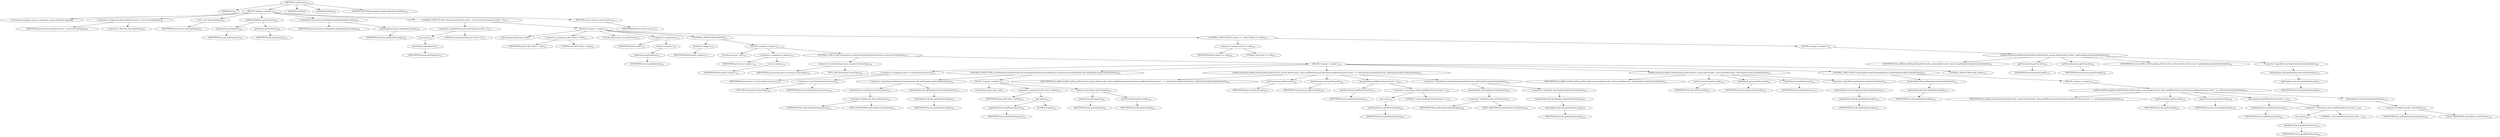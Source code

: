 digraph "createProxy" {  
"176" [label = <(METHOD,createProxy)<SUB>102</SUB>> ]
"18" [label = <(PARAM,this)<SUB>102</SUB>> ]
"177" [label = <(BLOCK,&lt;empty&gt;,&lt;empty&gt;)<SUB>102</SUB>> ]
"16" [label = <(LOCAL,InterceptType answer: org.apache.camel.model.InterceptType)> ]
"178" [label = <(&lt;operator&gt;.assignment,InterceptType answer = new InterceptType())<SUB>103</SUB>> ]
"179" [label = <(IDENTIFIER,answer,InterceptType answer = new InterceptType())<SUB>103</SUB>> ]
"180" [label = <(&lt;operator&gt;.alloc,new InterceptType())<SUB>103</SUB>> ]
"181" [label = <(&lt;init&gt;,new InterceptType())<SUB>103</SUB>> ]
"15" [label = <(IDENTIFIER,answer,new InterceptType())<SUB>103</SUB>> ]
"182" [label = <(addAll,addAll(this.getOutputs()))<SUB>104</SUB>> ]
"183" [label = <(getOutputs,getOutputs())<SUB>104</SUB>> ]
"184" [label = <(IDENTIFIER,answer,getOutputs())<SUB>104</SUB>> ]
"185" [label = <(getOutputs,getOutputs())<SUB>104</SUB>> ]
"17" [label = <(IDENTIFIER,this,getOutputs())<SUB>104</SUB>> ]
"186" [label = <(setStopIntercept,answer.setStopIntercept(getStopIntercept()))<SUB>106</SUB>> ]
"187" [label = <(IDENTIFIER,answer,answer.setStopIntercept(getStopIntercept()))<SUB>106</SUB>> ]
"188" [label = <(getStopIntercept,this.getStopIntercept())<SUB>106</SUB>> ]
"19" [label = <(IDENTIFIER,this,this.getStopIntercept())<SUB>106</SUB>> ]
"189" [label = <(CONTROL_STRUCTURE,if (answer.getOutputs().size() &gt; 0),if (answer.getOutputs().size() &gt; 0))<SUB>112</SUB>> ]
"190" [label = <(&lt;operator&gt;.greaterThan,answer.getOutputs().size() &gt; 0)<SUB>112</SUB>> ]
"191" [label = <(size,size())<SUB>112</SUB>> ]
"192" [label = <(getOutputs,getOutputs())<SUB>112</SUB>> ]
"193" [label = <(IDENTIFIER,answer,getOutputs())<SUB>112</SUB>> ]
"194" [label = <(LITERAL,0,answer.getOutputs().size() &gt; 0)<SUB>112</SUB>> ]
"195" [label = <(BLOCK,&lt;empty&gt;,&lt;empty&gt;)<SUB>112</SUB>> ]
"196" [label = <(LOCAL,ChoiceType choice: ANY)> ]
"197" [label = <(&lt;operator&gt;.assignment,ANY choice = null)<SUB>114</SUB>> ]
"198" [label = <(IDENTIFIER,choice,ANY choice = null)<SUB>114</SUB>> ]
"199" [label = <(LITERAL,null,ANY choice = null)<SUB>114</SUB>> ]
"200" [label = <(LOCAL,$iterLocal0: java.util.Iterator)<SUB>115</SUB>> ]
"201" [label = <(&lt;operator&gt;.assignment,)<SUB>115</SUB>> ]
"202" [label = <(IDENTIFIER,$iterLocal0,)<SUB>115</SUB>> ]
"203" [label = <(iterator,&lt;empty&gt;)<SUB>115</SUB>> ]
"204" [label = <(getOutputs,getOutputs())<SUB>115</SUB>> ]
"205" [label = <(IDENTIFIER,answer,getOutputs())<SUB>115</SUB>> ]
"206" [label = <(CONTROL_STRUCTURE,FOR,FOR)<SUB>115</SUB>> ]
"207" [label = <(hasNext,&lt;empty&gt;)<SUB>115</SUB>> ]
"208" [label = <(IDENTIFIER,$iterLocal0,&lt;empty&gt;)<SUB>115</SUB>> ]
"209" [label = <(BLOCK,&lt;empty&gt;,&lt;empty&gt;)<SUB>115</SUB>> ]
"210" [label = <(LOCAL,processor: ANY)<SUB>115</SUB>> ]
"211" [label = <(&lt;operator&gt;.assignment,&lt;empty&gt;)<SUB>115</SUB>> ]
"212" [label = <(IDENTIFIER,processor,&lt;empty&gt;)<SUB>115</SUB>> ]
"213" [label = <(next,&lt;empty&gt;)<SUB>115</SUB>> ]
"214" [label = <(IDENTIFIER,$iterLocal0,&lt;empty&gt;)<SUB>115</SUB>> ]
"215" [label = <(CONTROL_STRUCTURE,if (processor instanceof ChoiceType),if (processor instanceof ChoiceType))<SUB>116</SUB>> ]
"216" [label = <(&lt;operator&gt;.instanceOf,processor instanceof ChoiceType)<SUB>116</SUB>> ]
"217" [label = <(IDENTIFIER,processor,processor instanceof ChoiceType)<SUB>116</SUB>> ]
"218" [label = <(TYPE_REF,ChoiceType,ChoiceType)<SUB>116</SUB>> ]
"219" [label = <(BLOCK,&lt;empty&gt;,&lt;empty&gt;)<SUB>116</SUB>> ]
"220" [label = <(&lt;operator&gt;.assignment,choice = (ChoiceType) processor)<SUB>118</SUB>> ]
"221" [label = <(IDENTIFIER,choice,choice = (ChoiceType) processor)<SUB>118</SUB>> ]
"222" [label = <(&lt;operator&gt;.cast,(ChoiceType) processor)<SUB>118</SUB>> ]
"223" [label = <(TYPE_REF,ChoiceType,ChoiceType)<SUB>118</SUB>> ]
"224" [label = <(IDENTIFIER,processor,(ChoiceType) processor)<SUB>118</SUB>> ]
"225" [label = <(CONTROL_STRUCTURE,if (usePredicate.booleanValue() &amp;&amp; getStopIntercept().booleanValue()),if (usePredicate.booleanValue() &amp;&amp; getStopIntercept().booleanValue()))<SUB>122</SUB>> ]
"226" [label = <(&lt;operator&gt;.logicalAnd,usePredicate.booleanValue() &amp;&amp; getStopIntercept().booleanValue())<SUB>122</SUB>> ]
"227" [label = <(booleanValue,usePredicate.booleanValue())<SUB>122</SUB>> ]
"228" [label = <(&lt;operator&gt;.fieldAccess,this.usePredicate)<SUB>122</SUB>> ]
"229" [label = <(IDENTIFIER,this,usePredicate.booleanValue())<SUB>122</SUB>> ]
"230" [label = <(FIELD_IDENTIFIER,usePredicate,usePredicate)<SUB>122</SUB>> ]
"231" [label = <(booleanValue,this.getStopIntercept().booleanValue())<SUB>122</SUB>> ]
"232" [label = <(getStopIntercept,this.getStopIntercept())<SUB>122</SUB>> ]
"20" [label = <(IDENTIFIER,this,this.getStopIntercept())<SUB>122</SUB>> ]
"233" [label = <(BLOCK,&lt;empty&gt;,&lt;empty&gt;)<SUB>122</SUB>> ]
"234" [label = <(LOCAL,WhenType when: ANY)> ]
"235" [label = <(&lt;operator&gt;.assignment,ANY when = get(0))<SUB>123</SUB>> ]
"236" [label = <(IDENTIFIER,when,ANY when = get(0))<SUB>123</SUB>> ]
"237" [label = <(get,get(0))<SUB>123</SUB>> ]
"238" [label = <(getWhenClauses,getWhenClauses())<SUB>123</SUB>> ]
"239" [label = <(IDENTIFIER,choice,getWhenClauses())<SUB>123</SUB>> ]
"240" [label = <(LITERAL,0,get(0))<SUB>123</SUB>> ]
"241" [label = <(remove,remove(this.getProceed()))<SUB>124</SUB>> ]
"242" [label = <(getOutputs,getOutputs())<SUB>124</SUB>> ]
"243" [label = <(IDENTIFIER,when,getOutputs())<SUB>124</SUB>> ]
"244" [label = <(getProceed,this.getProceed())<SUB>124</SUB>> ]
"21" [label = <(IDENTIFIER,this,this.getProceed())<SUB>124</SUB>> ]
"245" [label = <(addProceedProxy,addProceedProxy(this.getProceed(), answer.getProceed(), choice.getWhenClauses().get(choice.getWhenClauses().size() - 1), usePredicate.booleanValue() &amp;&amp; !getStopIntercept().booleanValue()))<SUB>128</SUB>> ]
"24" [label = <(IDENTIFIER,this,addProceedProxy(this.getProceed(), answer.getProceed(), choice.getWhenClauses().get(choice.getWhenClauses().size() - 1), usePredicate.booleanValue() &amp;&amp; !getStopIntercept().booleanValue()))<SUB>128</SUB>> ]
"246" [label = <(getProceed,this.getProceed())<SUB>128</SUB>> ]
"22" [label = <(IDENTIFIER,this,this.getProceed())<SUB>128</SUB>> ]
"247" [label = <(getProceed,answer.getProceed())<SUB>128</SUB>> ]
"248" [label = <(IDENTIFIER,answer,answer.getProceed())<SUB>128</SUB>> ]
"249" [label = <(get,get(choice.getWhenClauses().size() - 1))<SUB>129</SUB>> ]
"250" [label = <(getWhenClauses,getWhenClauses())<SUB>129</SUB>> ]
"251" [label = <(IDENTIFIER,choice,getWhenClauses())<SUB>129</SUB>> ]
"252" [label = <(&lt;operator&gt;.subtraction,choice.getWhenClauses().size() - 1)<SUB>129</SUB>> ]
"253" [label = <(size,size())<SUB>129</SUB>> ]
"254" [label = <(getWhenClauses,getWhenClauses())<SUB>129</SUB>> ]
"255" [label = <(IDENTIFIER,choice,getWhenClauses())<SUB>129</SUB>> ]
"256" [label = <(LITERAL,1,choice.getWhenClauses().size() - 1)<SUB>129</SUB>> ]
"257" [label = <(&lt;operator&gt;.logicalAnd,usePredicate.booleanValue() &amp;&amp; !getStopIntercept().booleanValue())<SUB>129</SUB>> ]
"258" [label = <(booleanValue,usePredicate.booleanValue())<SUB>129</SUB>> ]
"259" [label = <(&lt;operator&gt;.fieldAccess,this.usePredicate)<SUB>129</SUB>> ]
"260" [label = <(IDENTIFIER,this,usePredicate.booleanValue())<SUB>129</SUB>> ]
"261" [label = <(FIELD_IDENTIFIER,usePredicate,usePredicate)<SUB>129</SUB>> ]
"262" [label = <(&lt;operator&gt;.logicalNot,!getStopIntercept().booleanValue())<SUB>129</SUB>> ]
"263" [label = <(booleanValue,this.getStopIntercept().booleanValue())<SUB>129</SUB>> ]
"264" [label = <(getStopIntercept,this.getStopIntercept())<SUB>129</SUB>> ]
"23" [label = <(IDENTIFIER,this,this.getStopIntercept())<SUB>129</SUB>> ]
"265" [label = <(addProceedProxy,addProceedProxy(this.getProceed(), answer.getProceed(), choice.getOtherwise(), !getStopIntercept().booleanValue()))<SUB>132</SUB>> ]
"27" [label = <(IDENTIFIER,this,addProceedProxy(this.getProceed(), answer.getProceed(), choice.getOtherwise(), !getStopIntercept().booleanValue()))<SUB>132</SUB>> ]
"266" [label = <(getProceed,this.getProceed())<SUB>132</SUB>> ]
"25" [label = <(IDENTIFIER,this,this.getProceed())<SUB>132</SUB>> ]
"267" [label = <(getProceed,answer.getProceed())<SUB>132</SUB>> ]
"268" [label = <(IDENTIFIER,answer,answer.getProceed())<SUB>132</SUB>> ]
"269" [label = <(getOtherwise,getOtherwise())<SUB>132</SUB>> ]
"270" [label = <(IDENTIFIER,choice,getOtherwise())<SUB>132</SUB>> ]
"271" [label = <(&lt;operator&gt;.logicalNot,!getStopIntercept().booleanValue())<SUB>132</SUB>> ]
"272" [label = <(booleanValue,this.getStopIntercept().booleanValue())<SUB>132</SUB>> ]
"273" [label = <(getStopIntercept,this.getStopIntercept())<SUB>132</SUB>> ]
"26" [label = <(IDENTIFIER,this,this.getStopIntercept())<SUB>132</SUB>> ]
"274" [label = <(CONTROL_STRUCTURE,if (getStopIntercept().booleanValue()),if (getStopIntercept().booleanValue()))<SUB>134</SUB>> ]
"275" [label = <(booleanValue,this.getStopIntercept().booleanValue())<SUB>134</SUB>> ]
"276" [label = <(getStopIntercept,this.getStopIntercept())<SUB>134</SUB>> ]
"28" [label = <(IDENTIFIER,this,this.getStopIntercept())<SUB>134</SUB>> ]
"277" [label = <(BLOCK,&lt;empty&gt;,&lt;empty&gt;)<SUB>134</SUB>> ]
"278" [label = <(addProceedProxy,addProceedProxy(this.getProceed(), answer.getProceed(), choice.getWhenClauses().get(choice.getWhenClauses().size() - 1), usePredicate.booleanValue()))<SUB>138</SUB>> ]
"30" [label = <(IDENTIFIER,this,addProceedProxy(this.getProceed(), answer.getProceed(), choice.getWhenClauses().get(choice.getWhenClauses().size() - 1), usePredicate.booleanValue()))<SUB>138</SUB>> ]
"279" [label = <(getProceed,this.getProceed())<SUB>138</SUB>> ]
"29" [label = <(IDENTIFIER,this,this.getProceed())<SUB>138</SUB>> ]
"280" [label = <(getProceed,answer.getProceed())<SUB>138</SUB>> ]
"281" [label = <(IDENTIFIER,answer,answer.getProceed())<SUB>138</SUB>> ]
"282" [label = <(get,get(choice.getWhenClauses().size() - 1))<SUB>139</SUB>> ]
"283" [label = <(getWhenClauses,getWhenClauses())<SUB>139</SUB>> ]
"284" [label = <(IDENTIFIER,choice,getWhenClauses())<SUB>139</SUB>> ]
"285" [label = <(&lt;operator&gt;.subtraction,choice.getWhenClauses().size() - 1)<SUB>139</SUB>> ]
"286" [label = <(size,size())<SUB>139</SUB>> ]
"287" [label = <(getWhenClauses,getWhenClauses())<SUB>139</SUB>> ]
"288" [label = <(IDENTIFIER,choice,getWhenClauses())<SUB>139</SUB>> ]
"289" [label = <(LITERAL,1,choice.getWhenClauses().size() - 1)<SUB>139</SUB>> ]
"290" [label = <(booleanValue,usePredicate.booleanValue())<SUB>139</SUB>> ]
"291" [label = <(&lt;operator&gt;.fieldAccess,this.usePredicate)<SUB>139</SUB>> ]
"292" [label = <(IDENTIFIER,this,usePredicate.booleanValue())<SUB>139</SUB>> ]
"293" [label = <(FIELD_IDENTIFIER,usePredicate,usePredicate)<SUB>139</SUB>> ]
"294" [label = <(CONTROL_STRUCTURE,break;,break;)<SUB>142</SUB>> ]
"295" [label = <(CONTROL_STRUCTURE,if (choice == null),if (choice == null))<SUB>145</SUB>> ]
"296" [label = <(&lt;operator&gt;.equals,choice == null)<SUB>145</SUB>> ]
"297" [label = <(IDENTIFIER,choice,choice == null)<SUB>145</SUB>> ]
"298" [label = <(LITERAL,null,choice == null)<SUB>145</SUB>> ]
"299" [label = <(BLOCK,&lt;empty&gt;,&lt;empty&gt;)<SUB>145</SUB>> ]
"300" [label = <(addProceedProxy,addProceedProxy(this.getProceed(), answer.getProceed(), answer, !getStopIntercept().booleanValue()))<SUB>147</SUB>> ]
"33" [label = <(IDENTIFIER,this,addProceedProxy(this.getProceed(), answer.getProceed(), answer, !getStopIntercept().booleanValue()))<SUB>147</SUB>> ]
"301" [label = <(getProceed,this.getProceed())<SUB>147</SUB>> ]
"31" [label = <(IDENTIFIER,this,this.getProceed())<SUB>147</SUB>> ]
"302" [label = <(getProceed,answer.getProceed())<SUB>147</SUB>> ]
"303" [label = <(IDENTIFIER,answer,answer.getProceed())<SUB>147</SUB>> ]
"304" [label = <(IDENTIFIER,answer,addProceedProxy(this.getProceed(), answer.getProceed(), answer, !getStopIntercept().booleanValue()))<SUB>147</SUB>> ]
"305" [label = <(&lt;operator&gt;.logicalNot,!getStopIntercept().booleanValue())<SUB>147</SUB>> ]
"306" [label = <(booleanValue,this.getStopIntercept().booleanValue())<SUB>147</SUB>> ]
"307" [label = <(getStopIntercept,this.getStopIntercept())<SUB>147</SUB>> ]
"32" [label = <(IDENTIFIER,this,this.getStopIntercept())<SUB>147</SUB>> ]
"308" [label = <(RETURN,return answer;,return answer;)<SUB>151</SUB>> ]
"309" [label = <(IDENTIFIER,answer,return answer;)<SUB>151</SUB>> ]
"310" [label = <(MODIFIER,PUBLIC)> ]
"311" [label = <(MODIFIER,VIRTUAL)> ]
"312" [label = <(METHOD_RETURN,org.apache.camel.model.InterceptType)<SUB>102</SUB>> ]
  "176" -> "18" 
  "176" -> "177" 
  "176" -> "310" 
  "176" -> "311" 
  "176" -> "312" 
  "177" -> "16" 
  "177" -> "178" 
  "177" -> "181" 
  "177" -> "182" 
  "177" -> "186" 
  "177" -> "189" 
  "177" -> "308" 
  "178" -> "179" 
  "178" -> "180" 
  "181" -> "15" 
  "182" -> "183" 
  "182" -> "185" 
  "183" -> "184" 
  "185" -> "17" 
  "186" -> "187" 
  "186" -> "188" 
  "188" -> "19" 
  "189" -> "190" 
  "189" -> "195" 
  "190" -> "191" 
  "190" -> "194" 
  "191" -> "192" 
  "192" -> "193" 
  "195" -> "196" 
  "195" -> "197" 
  "195" -> "200" 
  "195" -> "201" 
  "195" -> "206" 
  "195" -> "295" 
  "197" -> "198" 
  "197" -> "199" 
  "201" -> "202" 
  "201" -> "203" 
  "203" -> "204" 
  "204" -> "205" 
  "206" -> "207" 
  "206" -> "209" 
  "207" -> "208" 
  "209" -> "210" 
  "209" -> "211" 
  "209" -> "215" 
  "211" -> "212" 
  "211" -> "213" 
  "213" -> "214" 
  "215" -> "216" 
  "215" -> "219" 
  "216" -> "217" 
  "216" -> "218" 
  "219" -> "220" 
  "219" -> "225" 
  "219" -> "245" 
  "219" -> "265" 
  "219" -> "274" 
  "219" -> "294" 
  "220" -> "221" 
  "220" -> "222" 
  "222" -> "223" 
  "222" -> "224" 
  "225" -> "226" 
  "225" -> "233" 
  "226" -> "227" 
  "226" -> "231" 
  "227" -> "228" 
  "228" -> "229" 
  "228" -> "230" 
  "231" -> "232" 
  "232" -> "20" 
  "233" -> "234" 
  "233" -> "235" 
  "233" -> "241" 
  "235" -> "236" 
  "235" -> "237" 
  "237" -> "238" 
  "237" -> "240" 
  "238" -> "239" 
  "241" -> "242" 
  "241" -> "244" 
  "242" -> "243" 
  "244" -> "21" 
  "245" -> "24" 
  "245" -> "246" 
  "245" -> "247" 
  "245" -> "249" 
  "245" -> "257" 
  "246" -> "22" 
  "247" -> "248" 
  "249" -> "250" 
  "249" -> "252" 
  "250" -> "251" 
  "252" -> "253" 
  "252" -> "256" 
  "253" -> "254" 
  "254" -> "255" 
  "257" -> "258" 
  "257" -> "262" 
  "258" -> "259" 
  "259" -> "260" 
  "259" -> "261" 
  "262" -> "263" 
  "263" -> "264" 
  "264" -> "23" 
  "265" -> "27" 
  "265" -> "266" 
  "265" -> "267" 
  "265" -> "269" 
  "265" -> "271" 
  "266" -> "25" 
  "267" -> "268" 
  "269" -> "270" 
  "271" -> "272" 
  "272" -> "273" 
  "273" -> "26" 
  "274" -> "275" 
  "274" -> "277" 
  "275" -> "276" 
  "276" -> "28" 
  "277" -> "278" 
  "278" -> "30" 
  "278" -> "279" 
  "278" -> "280" 
  "278" -> "282" 
  "278" -> "290" 
  "279" -> "29" 
  "280" -> "281" 
  "282" -> "283" 
  "282" -> "285" 
  "283" -> "284" 
  "285" -> "286" 
  "285" -> "289" 
  "286" -> "287" 
  "287" -> "288" 
  "290" -> "291" 
  "291" -> "292" 
  "291" -> "293" 
  "295" -> "296" 
  "295" -> "299" 
  "296" -> "297" 
  "296" -> "298" 
  "299" -> "300" 
  "300" -> "33" 
  "300" -> "301" 
  "300" -> "302" 
  "300" -> "304" 
  "300" -> "305" 
  "301" -> "31" 
  "302" -> "303" 
  "305" -> "306" 
  "306" -> "307" 
  "307" -> "32" 
  "308" -> "309" 
}
